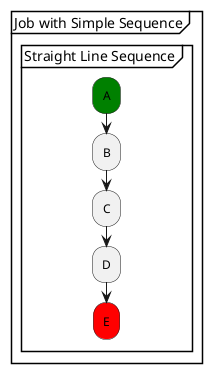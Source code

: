 /'

Tutorial - Simple Sequence Definition
  
'/

@startuml 
partition "Job with Simple Sequence" {
  group "Straight Line Sequence"
      #green:A;
      :B;
      :C;
      :D;
      #red:E;
  end group
}
@enduml
